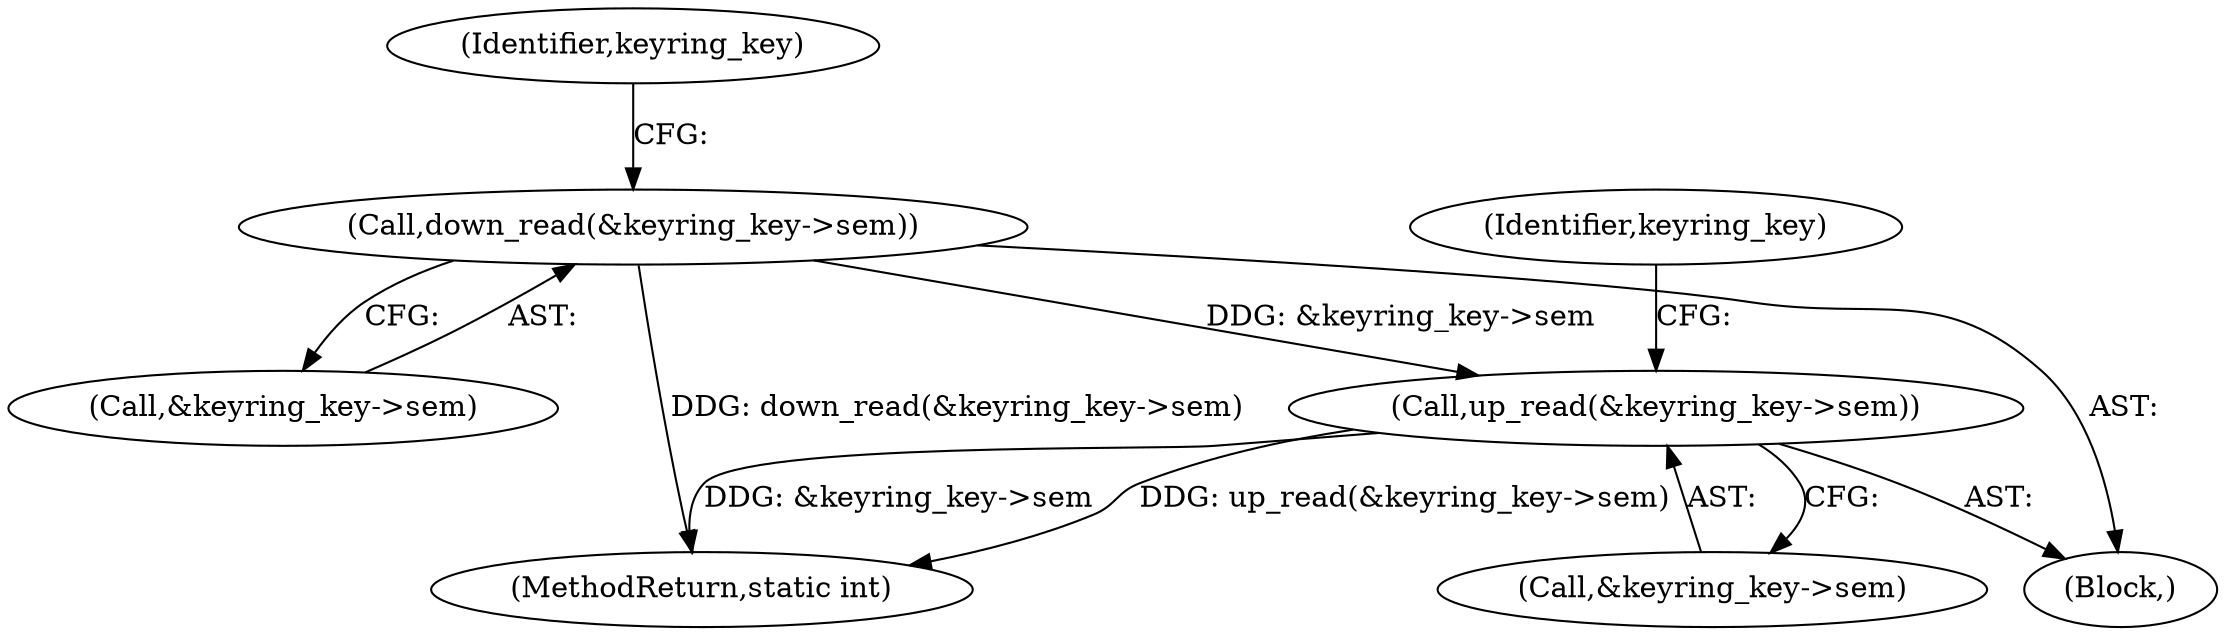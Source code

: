 digraph "0_linux_1b53cf9815bb4744958d41f3795d5d5a1d365e2d_4@API" {
"1000142" [label="(Call,down_read(&keyring_key->sem))"];
"1000211" [label="(Call,up_read(&keyring_key->sem))"];
"1000150" [label="(Identifier,keyring_key)"];
"1000143" [label="(Call,&keyring_key->sem)"];
"1000212" [label="(Call,&keyring_key->sem)"];
"1000217" [label="(Identifier,keyring_key)"];
"1000105" [label="(Block,)"];
"1000220" [label="(MethodReturn,static int)"];
"1000142" [label="(Call,down_read(&keyring_key->sem))"];
"1000211" [label="(Call,up_read(&keyring_key->sem))"];
"1000142" -> "1000105"  [label="AST: "];
"1000142" -> "1000143"  [label="CFG: "];
"1000143" -> "1000142"  [label="AST: "];
"1000150" -> "1000142"  [label="CFG: "];
"1000142" -> "1000220"  [label="DDG: down_read(&keyring_key->sem)"];
"1000142" -> "1000211"  [label="DDG: &keyring_key->sem"];
"1000211" -> "1000105"  [label="AST: "];
"1000211" -> "1000212"  [label="CFG: "];
"1000212" -> "1000211"  [label="AST: "];
"1000217" -> "1000211"  [label="CFG: "];
"1000211" -> "1000220"  [label="DDG: &keyring_key->sem"];
"1000211" -> "1000220"  [label="DDG: up_read(&keyring_key->sem)"];
}
